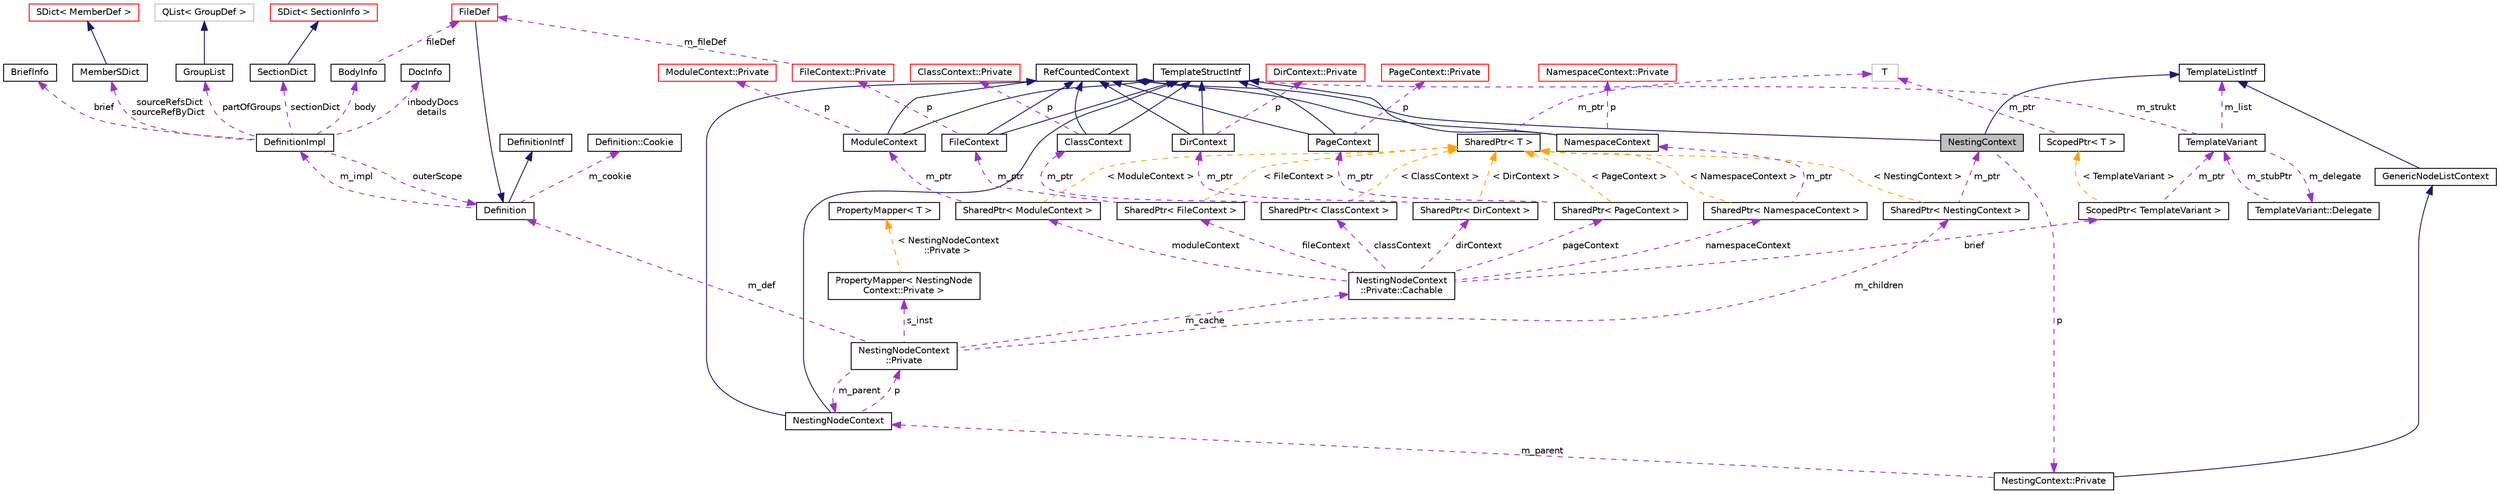 digraph "NestingContext"
{
 // INTERACTIVE_SVG=YES
  edge [fontname="Helvetica",fontsize="10",labelfontname="Helvetica",labelfontsize="10"];
  node [fontname="Helvetica",fontsize="10",shape=record];
  Node3 [label="NestingContext",height=0.2,width=0.4,color="black", fillcolor="grey75", style="filled", fontcolor="black"];
  Node4 -> Node3 [dir="back",color="midnightblue",fontsize="10",style="solid",fontname="Helvetica"];
  Node4 [label="RefCountedContext",height=0.2,width=0.4,color="black", fillcolor="white", style="filled",URL="$d8/d96/class_ref_counted_context.html",tooltip="Helper class to support reference counting. "];
  Node5 -> Node3 [dir="back",color="midnightblue",fontsize="10",style="solid",fontname="Helvetica"];
  Node5 [label="TemplateListIntf",height=0.2,width=0.4,color="black", fillcolor="white", style="filled",URL="$d6/d88/class_template_list_intf.html",tooltip="Abstract read-only interface for a context value of type list. "];
  Node6 -> Node3 [dir="back",color="darkorchid3",fontsize="10",style="dashed",label=" p" ,fontname="Helvetica"];
  Node6 [label="NestingContext::Private",height=0.2,width=0.4,color="black", fillcolor="white", style="filled",URL="$d7/db8/class_nesting_context_1_1_private.html"];
  Node7 -> Node6 [dir="back",color="midnightblue",fontsize="10",style="solid",fontname="Helvetica"];
  Node7 [label="GenericNodeListContext",height=0.2,width=0.4,color="black", fillcolor="white", style="filled",URL="$d6/dcb/class_generic_node_list_context.html",tooltip="standard template list implementation "];
  Node5 -> Node7 [dir="back",color="midnightblue",fontsize="10",style="solid",fontname="Helvetica"];
  Node8 -> Node6 [dir="back",color="darkorchid3",fontsize="10",style="dashed",label=" m_parent" ,fontname="Helvetica"];
  Node8 [label="NestingNodeContext",height=0.2,width=0.4,color="black", fillcolor="white", style="filled",URL="$db/dc9/class_nesting_node_context.html"];
  Node4 -> Node8 [dir="back",color="midnightblue",fontsize="10",style="solid",fontname="Helvetica"];
  Node9 -> Node8 [dir="back",color="midnightblue",fontsize="10",style="solid",fontname="Helvetica"];
  Node9 [label="TemplateStructIntf",height=0.2,width=0.4,color="black", fillcolor="white", style="filled",URL="$d9/de8/class_template_struct_intf.html",tooltip="Abstract interface for a context value of type struct. "];
  Node10 -> Node8 [dir="back",color="darkorchid3",fontsize="10",style="dashed",label=" p" ,fontname="Helvetica"];
  Node10 [label="NestingNodeContext\l::Private",height=0.2,width=0.4,color="black", fillcolor="white", style="filled",URL="$d1/d4b/class_nesting_node_context_1_1_private.html"];
  Node11 -> Node10 [dir="back",color="darkorchid3",fontsize="10",style="dashed",label=" s_inst" ,fontname="Helvetica"];
  Node11 [label="PropertyMapper\< NestingNode\lContext::Private \>",height=0.2,width=0.4,color="black", fillcolor="white", style="filled",URL="$d1/d80/class_property_mapper.html"];
  Node12 -> Node11 [dir="back",color="orange",fontsize="10",style="dashed",label=" \< NestingNodeContext\l::Private \>" ,fontname="Helvetica"];
  Node12 [label="PropertyMapper\< T \>",height=0.2,width=0.4,color="black", fillcolor="white", style="filled",URL="$d1/d80/class_property_mapper.html",tooltip="Helper class to map a property name to a handler member function. "];
  Node13 -> Node10 [dir="back",color="darkorchid3",fontsize="10",style="dashed",label=" m_cache" ,fontname="Helvetica"];
  Node13 [label="NestingNodeContext\l::Private::Cachable",height=0.2,width=0.4,color="black", fillcolor="white", style="filled",URL="$da/d7c/struct_nesting_node_context_1_1_private_1_1_cachable.html"];
  Node14 -> Node13 [dir="back",color="darkorchid3",fontsize="10",style="dashed",label=" classContext" ,fontname="Helvetica"];
  Node14 [label="SharedPtr\< ClassContext \>",height=0.2,width=0.4,color="black", fillcolor="white", style="filled",URL="$df/d12/class_shared_ptr.html"];
  Node15 -> Node14 [dir="back",color="darkorchid3",fontsize="10",style="dashed",label=" m_ptr" ,fontname="Helvetica"];
  Node15 [label="ClassContext",height=0.2,width=0.4,color="black", fillcolor="white", style="filled",URL="$dc/d38/class_class_context.html"];
  Node4 -> Node15 [dir="back",color="midnightblue",fontsize="10",style="solid",fontname="Helvetica"];
  Node9 -> Node15 [dir="back",color="midnightblue",fontsize="10",style="solid",fontname="Helvetica"];
  Node16 -> Node15 [dir="back",color="darkorchid3",fontsize="10",style="dashed",label=" p" ,fontname="Helvetica"];
  Node16 [label="ClassContext::Private",height=0.2,width=0.4,color="red", fillcolor="white", style="filled",URL="$d5/d54/class_class_context_1_1_private.html"];
  Node100 -> Node14 [dir="back",color="orange",fontsize="10",style="dashed",label=" \< ClassContext \>" ,fontname="Helvetica"];
  Node100 [label="SharedPtr\< T \>",height=0.2,width=0.4,color="black", fillcolor="white", style="filled",URL="$df/d12/class_shared_ptr.html",tooltip="Reference counting smart pointer. "];
  Node101 -> Node100 [dir="back",color="darkorchid3",fontsize="10",style="dashed",label=" m_ptr" ,fontname="Helvetica"];
  Node101 [label="T",height=0.2,width=0.4,color="grey75", fillcolor="white", style="filled"];
  Node102 -> Node13 [dir="back",color="darkorchid3",fontsize="10",style="dashed",label=" fileContext" ,fontname="Helvetica"];
  Node102 [label="SharedPtr\< FileContext \>",height=0.2,width=0.4,color="black", fillcolor="white", style="filled",URL="$df/d12/class_shared_ptr.html"];
  Node103 -> Node102 [dir="back",color="darkorchid3",fontsize="10",style="dashed",label=" m_ptr" ,fontname="Helvetica"];
  Node103 [label="FileContext",height=0.2,width=0.4,color="black", fillcolor="white", style="filled",URL="$d3/db7/class_file_context.html"];
  Node4 -> Node103 [dir="back",color="midnightblue",fontsize="10",style="solid",fontname="Helvetica"];
  Node9 -> Node103 [dir="back",color="midnightblue",fontsize="10",style="solid",fontname="Helvetica"];
  Node104 -> Node103 [dir="back",color="darkorchid3",fontsize="10",style="dashed",label=" p" ,fontname="Helvetica"];
  Node104 [label="FileContext::Private",height=0.2,width=0.4,color="red", fillcolor="white", style="filled",URL="$d4/d72/class_file_context_1_1_private.html"];
  Node30 -> Node104 [dir="back",color="darkorchid3",fontsize="10",style="dashed",label=" m_fileDef" ,fontname="Helvetica"];
  Node30 [label="FileDef",height=0.2,width=0.4,color="red", fillcolor="white", style="filled",URL="$de/db0/class_file_def.html",tooltip="A model of a file symbol. "];
  Node18 -> Node30 [dir="back",color="midnightblue",fontsize="10",style="solid",fontname="Helvetica"];
  Node18 [label="Definition",height=0.2,width=0.4,color="black", fillcolor="white", style="filled",URL="$d5/dcc/class_definition.html",tooltip="The common base class of all entity definitions found in the sources. "];
  Node19 -> Node18 [dir="back",color="midnightblue",fontsize="10",style="solid",fontname="Helvetica"];
  Node19 [label="DefinitionIntf",height=0.2,width=0.4,color="black", fillcolor="white", style="filled",URL="$d9/d4a/class_definition_intf.html",tooltip="Abstract interface for a Definition or DefinitionList. "];
  Node20 -> Node18 [dir="back",color="darkorchid3",fontsize="10",style="dashed",label=" m_cookie" ,fontname="Helvetica"];
  Node20 [label="Definition::Cookie",height=0.2,width=0.4,color="black", fillcolor="white", style="filled",URL="$d1/d2f/struct_definition_1_1_cookie.html"];
  Node21 -> Node18 [dir="back",color="darkorchid3",fontsize="10",style="dashed",label=" m_impl" ,fontname="Helvetica"];
  Node21 [label="DefinitionImpl",height=0.2,width=0.4,color="black", fillcolor="white", style="filled",URL="$d3/ddf/class_definition_impl.html",tooltip="Private data associated with a Symbol Definition object. "];
  Node22 -> Node21 [dir="back",color="darkorchid3",fontsize="10",style="dashed",label=" sectionDict" ,fontname="Helvetica"];
  Node22 [label="SectionDict",height=0.2,width=0.4,color="black", fillcolor="white", style="filled",URL="$de/d9a/class_section_dict.html",tooltip="Unsorted dictionary of SectionInfo objects. "];
  Node23 -> Node22 [dir="back",color="midnightblue",fontsize="10",style="solid",fontname="Helvetica"];
  Node23 [label="SDict\< SectionInfo \>",height=0.2,width=0.4,color="red", fillcolor="white", style="filled",URL="$d1/d50/class_s_dict.html"];
  Node29 -> Node21 [dir="back",color="darkorchid3",fontsize="10",style="dashed",label=" body" ,fontname="Helvetica"];
  Node29 [label="BodyInfo",height=0.2,width=0.4,color="black", fillcolor="white", style="filled",URL="$db/dab/struct_body_info.html",tooltip="Data associated with description found in the body. "];
  Node30 -> Node29 [dir="back",color="darkorchid3",fontsize="10",style="dashed",label=" fileDef" ,fontname="Helvetica"];
  Node53 -> Node21 [dir="back",color="darkorchid3",fontsize="10",style="dashed",label=" sourceRefsDict\nsourceRefByDict" ,fontname="Helvetica"];
  Node53 [label="MemberSDict",height=0.2,width=0.4,color="black", fillcolor="white", style="filled",URL="$d6/dd6/class_member_s_dict.html",tooltip="A sorted dictionary of MemberDef objects. "];
  Node54 -> Node53 [dir="back",color="midnightblue",fontsize="10",style="solid",fontname="Helvetica"];
  Node54 [label="SDict\< MemberDef \>",height=0.2,width=0.4,color="red", fillcolor="white", style="filled",URL="$d1/d50/class_s_dict.html"];
  Node57 -> Node21 [dir="back",color="darkorchid3",fontsize="10",style="dashed",label=" partOfGroups" ,fontname="Helvetica"];
  Node57 [label="GroupList",height=0.2,width=0.4,color="black", fillcolor="white", style="filled",URL="$d3/d3b/class_group_list.html",tooltip="A list of GroupDef objects. "];
  Node58 -> Node57 [dir="back",color="midnightblue",fontsize="10",style="solid",fontname="Helvetica"];
  Node58 [label="QList\< GroupDef \>",height=0.2,width=0.4,color="grey75", fillcolor="white", style="filled"];
  Node59 -> Node21 [dir="back",color="darkorchid3",fontsize="10",style="dashed",label=" inbodyDocs\ndetails" ,fontname="Helvetica"];
  Node59 [label="DocInfo",height=0.2,width=0.4,color="black", fillcolor="white", style="filled",URL="$d7/dd5/struct_doc_info.html",tooltip="Data associated with a detailed description. "];
  Node60 -> Node21 [dir="back",color="darkorchid3",fontsize="10",style="dashed",label=" brief" ,fontname="Helvetica"];
  Node60 [label="BriefInfo",height=0.2,width=0.4,color="black", fillcolor="white", style="filled",URL="$d0/da7/struct_brief_info.html",tooltip="Data associated with a brief description. "];
  Node18 -> Node21 [dir="back",color="darkorchid3",fontsize="10",style="dashed",label=" outerScope" ,fontname="Helvetica"];
  Node100 -> Node102 [dir="back",color="orange",fontsize="10",style="dashed",label=" \< FileContext \>" ,fontname="Helvetica"];
  Node107 -> Node13 [dir="back",color="darkorchid3",fontsize="10",style="dashed",label=" pageContext" ,fontname="Helvetica"];
  Node107 [label="SharedPtr\< PageContext \>",height=0.2,width=0.4,color="black", fillcolor="white", style="filled",URL="$df/d12/class_shared_ptr.html"];
  Node108 -> Node107 [dir="back",color="darkorchid3",fontsize="10",style="dashed",label=" m_ptr" ,fontname="Helvetica"];
  Node108 [label="PageContext",height=0.2,width=0.4,color="black", fillcolor="white", style="filled",URL="$db/dc8/class_page_context.html"];
  Node4 -> Node108 [dir="back",color="midnightblue",fontsize="10",style="solid",fontname="Helvetica"];
  Node9 -> Node108 [dir="back",color="midnightblue",fontsize="10",style="solid",fontname="Helvetica"];
  Node109 -> Node108 [dir="back",color="darkorchid3",fontsize="10",style="dashed",label=" p" ,fontname="Helvetica"];
  Node109 [label="PageContext::Private",height=0.2,width=0.4,color="red", fillcolor="white", style="filled",URL="$d3/d45/class_page_context_1_1_private.html"];
  Node100 -> Node107 [dir="back",color="orange",fontsize="10",style="dashed",label=" \< PageContext \>" ,fontname="Helvetica"];
  Node113 -> Node13 [dir="back",color="darkorchid3",fontsize="10",style="dashed",label=" brief" ,fontname="Helvetica"];
  Node113 [label="ScopedPtr\< TemplateVariant \>",height=0.2,width=0.4,color="black", fillcolor="white", style="filled",URL="$dd/d9b/class_scoped_ptr.html"];
  Node114 -> Node113 [dir="back",color="darkorchid3",fontsize="10",style="dashed",label=" m_ptr" ,fontname="Helvetica"];
  Node114 [label="TemplateVariant",height=0.2,width=0.4,color="black", fillcolor="white", style="filled",URL="$d1/dba/class_template_variant.html",tooltip="Variant type which can hold one value of a fixed set of types. "];
  Node5 -> Node114 [dir="back",color="darkorchid3",fontsize="10",style="dashed",label=" m_list" ,fontname="Helvetica"];
  Node9 -> Node114 [dir="back",color="darkorchid3",fontsize="10",style="dashed",label=" m_strukt" ,fontname="Helvetica"];
  Node115 -> Node114 [dir="back",color="darkorchid3",fontsize="10",style="dashed",label=" m_delegate" ,fontname="Helvetica"];
  Node115 [label="TemplateVariant::Delegate",height=0.2,width=0.4,color="black", fillcolor="white", style="filled",URL="$d7/d1d/class_template_variant_1_1_delegate.html",tooltip="Helper class to create a delegate that can store a function/method call. "];
  Node114 -> Node115 [dir="back",color="darkorchid3",fontsize="10",style="dashed",label=" m_stubPtr" ,fontname="Helvetica"];
  Node116 -> Node113 [dir="back",color="orange",fontsize="10",style="dashed",label=" \< TemplateVariant \>" ,fontname="Helvetica"];
  Node116 [label="ScopedPtr\< T \>",height=0.2,width=0.4,color="black", fillcolor="white", style="filled",URL="$dd/d9b/class_scoped_ptr.html",tooltip="Scoped smart pointer. "];
  Node101 -> Node116 [dir="back",color="darkorchid3",fontsize="10",style="dashed",label=" m_ptr" ,fontname="Helvetica"];
  Node117 -> Node13 [dir="back",color="darkorchid3",fontsize="10",style="dashed",label=" moduleContext" ,fontname="Helvetica"];
  Node117 [label="SharedPtr\< ModuleContext \>",height=0.2,width=0.4,color="black", fillcolor="white", style="filled",URL="$df/d12/class_shared_ptr.html"];
  Node118 -> Node117 [dir="back",color="darkorchid3",fontsize="10",style="dashed",label=" m_ptr" ,fontname="Helvetica"];
  Node118 [label="ModuleContext",height=0.2,width=0.4,color="black", fillcolor="white", style="filled",URL="$d2/d73/class_module_context.html"];
  Node4 -> Node118 [dir="back",color="midnightblue",fontsize="10",style="solid",fontname="Helvetica"];
  Node9 -> Node118 [dir="back",color="midnightblue",fontsize="10",style="solid",fontname="Helvetica"];
  Node119 -> Node118 [dir="back",color="darkorchid3",fontsize="10",style="dashed",label=" p" ,fontname="Helvetica"];
  Node119 [label="ModuleContext::Private",height=0.2,width=0.4,color="red", fillcolor="white", style="filled",URL="$df/d2a/class_module_context_1_1_private.html"];
  Node100 -> Node117 [dir="back",color="orange",fontsize="10",style="dashed",label=" \< ModuleContext \>" ,fontname="Helvetica"];
  Node122 -> Node13 [dir="back",color="darkorchid3",fontsize="10",style="dashed",label=" dirContext" ,fontname="Helvetica"];
  Node122 [label="SharedPtr\< DirContext \>",height=0.2,width=0.4,color="black", fillcolor="white", style="filled",URL="$df/d12/class_shared_ptr.html"];
  Node123 -> Node122 [dir="back",color="darkorchid3",fontsize="10",style="dashed",label=" m_ptr" ,fontname="Helvetica"];
  Node123 [label="DirContext",height=0.2,width=0.4,color="black", fillcolor="white", style="filled",URL="$d5/dca/class_dir_context.html"];
  Node4 -> Node123 [dir="back",color="midnightblue",fontsize="10",style="solid",fontname="Helvetica"];
  Node9 -> Node123 [dir="back",color="midnightblue",fontsize="10",style="solid",fontname="Helvetica"];
  Node124 -> Node123 [dir="back",color="darkorchid3",fontsize="10",style="dashed",label=" p" ,fontname="Helvetica"];
  Node124 [label="DirContext::Private",height=0.2,width=0.4,color="red", fillcolor="white", style="filled",URL="$dc/db1/class_dir_context_1_1_private.html"];
  Node100 -> Node122 [dir="back",color="orange",fontsize="10",style="dashed",label=" \< DirContext \>" ,fontname="Helvetica"];
  Node127 -> Node13 [dir="back",color="darkorchid3",fontsize="10",style="dashed",label=" namespaceContext" ,fontname="Helvetica"];
  Node127 [label="SharedPtr\< NamespaceContext \>",height=0.2,width=0.4,color="black", fillcolor="white", style="filled",URL="$df/d12/class_shared_ptr.html"];
  Node128 -> Node127 [dir="back",color="darkorchid3",fontsize="10",style="dashed",label=" m_ptr" ,fontname="Helvetica"];
  Node128 [label="NamespaceContext",height=0.2,width=0.4,color="black", fillcolor="white", style="filled",URL="$de/d00/class_namespace_context.html"];
  Node4 -> Node128 [dir="back",color="midnightblue",fontsize="10",style="solid",fontname="Helvetica"];
  Node9 -> Node128 [dir="back",color="midnightblue",fontsize="10",style="solid",fontname="Helvetica"];
  Node129 -> Node128 [dir="back",color="darkorchid3",fontsize="10",style="dashed",label=" p" ,fontname="Helvetica"];
  Node129 [label="NamespaceContext::Private",height=0.2,width=0.4,color="red", fillcolor="white", style="filled",URL="$d8/dcf/class_namespace_context_1_1_private.html"];
  Node100 -> Node127 [dir="back",color="orange",fontsize="10",style="dashed",label=" \< NamespaceContext \>" ,fontname="Helvetica"];
  Node8 -> Node10 [dir="back",color="darkorchid3",fontsize="10",style="dashed",label=" m_parent" ,fontname="Helvetica"];
  Node18 -> Node10 [dir="back",color="darkorchid3",fontsize="10",style="dashed",label=" m_def" ,fontname="Helvetica"];
  Node132 -> Node10 [dir="back",color="darkorchid3",fontsize="10",style="dashed",label=" m_children" ,fontname="Helvetica"];
  Node132 [label="SharedPtr\< NestingContext \>",height=0.2,width=0.4,color="black", fillcolor="white", style="filled",URL="$df/d12/class_shared_ptr.html"];
  Node3 -> Node132 [dir="back",color="darkorchid3",fontsize="10",style="dashed",label=" m_ptr" ,fontname="Helvetica"];
  Node100 -> Node132 [dir="back",color="orange",fontsize="10",style="dashed",label=" \< NestingContext \>" ,fontname="Helvetica"];
}
